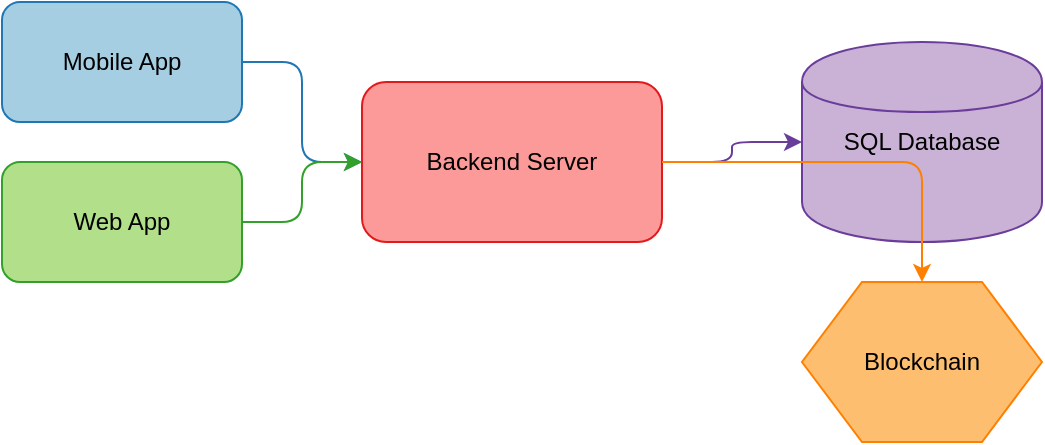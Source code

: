 <mxfile>
  <diagram name="Frontend-Backend Communication">
    <mxGraphModel dx="1000" dy="1000" grid="1" gridSize="10" guides="1" tooltips="1" connect="1" arrows="1" fold="1" page="1" pageScale="1" pageWidth="850" pageHeight="1100" background="#ffffff" math="0" shadow="0">
      <root>
        <mxCell id="0" />
        <mxCell id="1" parent="0" />

        <!-- Frontend: Mobile App -->
        <mxCell id="frontendMobile" value="Mobile App" style="shape=rectangle;fillColor=#a6cee3;strokeColor=#1f78b4;rounded=1;whiteSpace=wrap;" vertex="1" parent="1">
          <mxGeometry x="40" y="160" width="120" height="60" as="geometry" />
        </mxCell>

        <!-- Frontend: Web App -->
        <mxCell id="frontendWeb" value="Web App" style="shape=rectangle;fillColor=#b2df8a;strokeColor=#33a02c;rounded=1;whiteSpace=wrap;" vertex="1" parent="1">
          <mxGeometry x="40" y="240" width="120" height="60" as="geometry" />
        </mxCell>

        <!-- Backend Server -->
        <mxCell id="backendServer" value="Backend Server" style="shape=rectangle;fillColor=#fb9a99;strokeColor=#e31a1c;rounded=1;whiteSpace=wrap;" vertex="1" parent="1">
          <mxGeometry x="220" y="200" width="150" height="80" as="geometry" />
        </mxCell>

        <!-- SQL Database -->
        <mxCell id="sqlDatabase" value="SQL Database" style="shape=cylinder;fillColor=#cab2d6;strokeColor=#6a3d9a;whiteSpace=wrap;" vertex="1" parent="1">
          <mxGeometry x="440" y="180" width="120" height="100" as="geometry" />
        </mxCell>

        <!-- Blockchain -->
        <mxCell id="blockchain" value="Blockchain" style="shape=hexagon;fillColor=#fdbf6f;strokeColor=#ff7f00;whiteSpace=wrap;" vertex="1" parent="1">
          <mxGeometry x="440" y="300" width="120" height="80" as="geometry" />
        </mxCell>

        <!-- Mobile App to Backend -->
        <mxCell id="mobileToBackend" style="edgeStyle=orthogonalEdgeStyle;rounded=1;orthogonalLoop=1;strokeColor=#1f78b4;" edge="1" parent="1" source="frontendMobile" target="backendServer">
          <mxGeometry relative="1" as="geometry" />
        </mxCell>

        <!-- Web App to Backend -->
        <mxCell id="webToBackend" style="edgeStyle=orthogonalEdgeStyle;rounded=1;orthogonalLoop=1;strokeColor=#33a02c;" edge="1" parent="1" source="frontendWeb" target="backendServer">
          <mxGeometry relative="1" as="geometry" />
        </mxCell>

        <!-- Backend to SQL Database -->
        <mxCell id="backendToSQL" style="edgeStyle=orthogonalEdgeStyle;rounded=1;orthogonalLoop=1;strokeColor=#6a3d9a;" edge="1" parent="1" source="backendServer" target="sqlDatabase">
          <mxGeometry relative="1" as="geometry" />
        </mxCell>

        <!-- Backend to Blockchain -->
        <mxCell id="backendToBlockchain" style="edgeStyle=orthogonalEdgeStyle;rounded=1;orthogonalLoop=1;strokeColor=#ff7f00;" edge="1" parent="1" source="backendServer" target="blockchain">
          <mxGeometry relative="1" as="geometry" />
        </mxCell>

      </root>
    </mxGraphModel>
  </diagram>
</mxfile>
